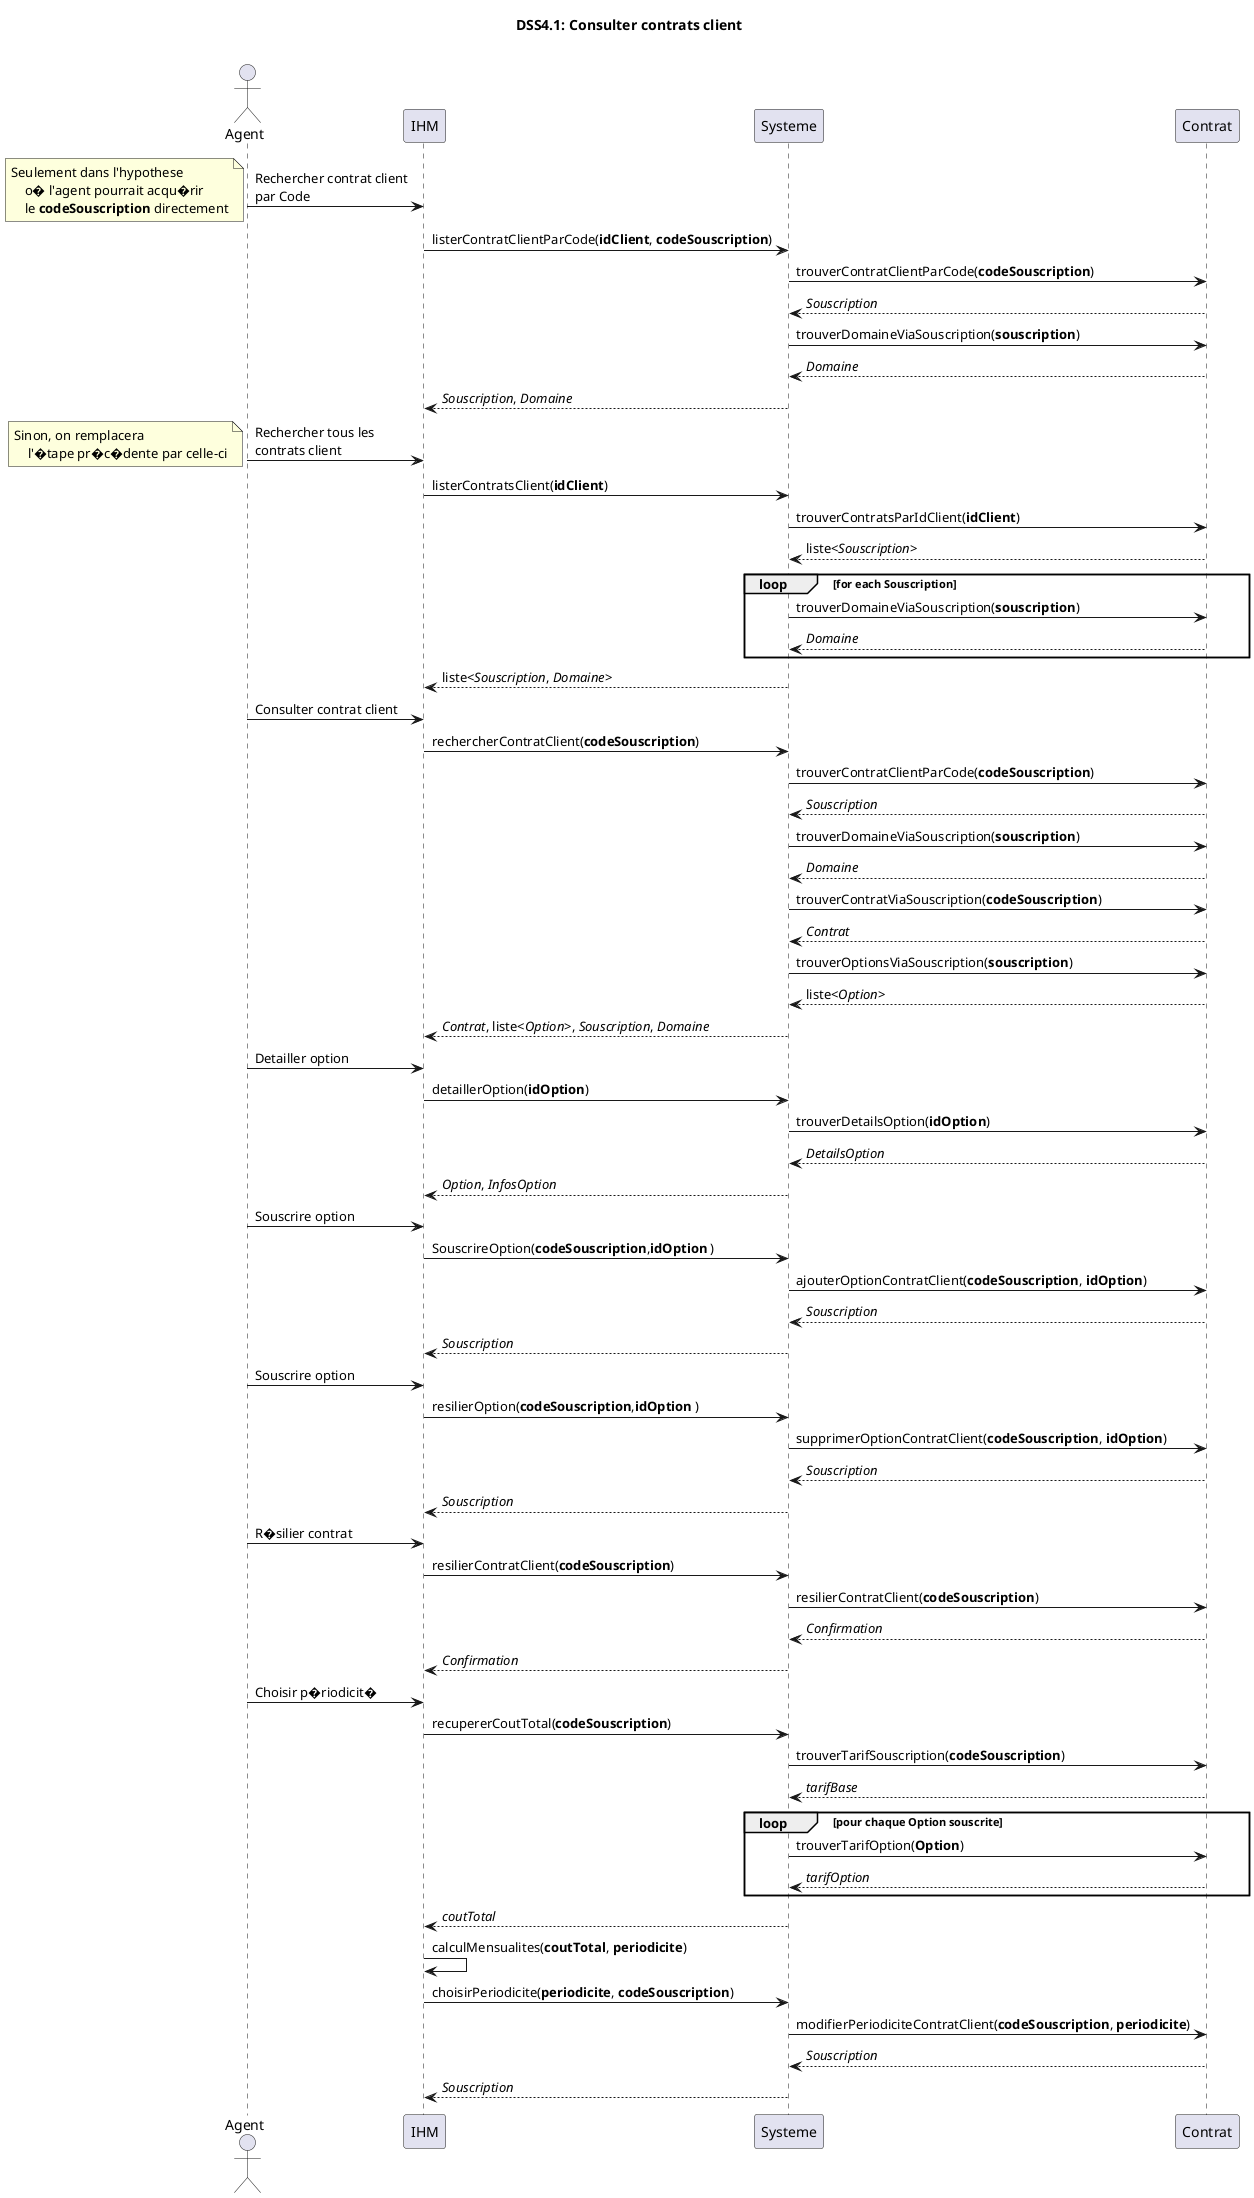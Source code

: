 @startuml
title DSS4.1: Consulter contrats client\n

actor Agent as A
participant IHM
participant Systeme
participant Contrat


A -> IHM : Rechercher contrat client\npar Code
    note left : Seulement dans l'hypothese\n\
    o� l'agent pourrait acqu�rir\n\
    le **codeSouscription** directement
    IHM -> Systeme : listerContratClientParCode(**idClient**, **codeSouscription**)
        Systeme -> Contrat : trouverContratClientParCode(**codeSouscription**)
        Contrat --> Systeme : //Souscription//
        Systeme -> Contrat : trouverDomaineViaSouscription(**souscription**)
        Contrat --> Systeme : //Domaine//
    Systeme --> IHM : //Souscription//, //Domaine//


A -> IHM : Rechercher tous les\ncontrats client
    note left : Sinon, on remplacera\n\
    l'�tape pr�c�dente par celle-ci
    IHM -> Systeme : listerContratsClient(**idClient**)
        Systeme -> Contrat : trouverContratsParIdClient(**idClient**)
        Contrat --> Systeme : liste<//Souscription//>
        loop for each Souscription
            Systeme -> Contrat : trouverDomaineViaSouscription(**souscription**)
            Contrat --> Systeme : //Domaine//
        end
    Systeme --> IHM : liste<//Souscription//, //Domaine//>


A -> IHM : Consulter contrat client
    IHM -> Systeme : rechercherContratClient(**codeSouscription**)
        Systeme -> Contrat : trouverContratClientParCode(**codeSouscription**)
        Contrat --> Systeme : //Souscription//
        Systeme -> Contrat : trouverDomaineViaSouscription(**souscription**)
        Contrat --> Systeme : //Domaine//
        Systeme -> Contrat : trouverContratViaSouscription(**codeSouscription**)
        Contrat --> Systeme : //Contrat//
        Systeme -> Contrat : trouverOptionsViaSouscription(**souscription**)
        Contrat --> Systeme : liste<//Option//>
    Systeme --> IHM : //Contrat//, liste<//Option//>, //Souscription//, //Domaine//

A -> IHM : Detailler option
    IHM -> Systeme : detaillerOption(**idOption**)
        Systeme -> Contrat : trouverDetailsOption(**idOption**)
        Contrat --> Systeme : //DetailsOption//
    Systeme --> IHM : //Option//, //InfosOption//

A -> IHM : Souscrire option
    IHM -> Systeme : SouscrireOption(**codeSouscription**,**idOption** )
        Systeme -> Contrat : ajouterOptionContratClient(**codeSouscription**, **idOption**)
        Contrat --> Systeme : //Souscription//
    Systeme --> IHM : //Souscription//

A -> IHM : Souscrire option
    IHM -> Systeme : resilierOption(**codeSouscription**,**idOption** )
        Systeme -> Contrat : supprimerOptionContratClient(**codeSouscription**, **idOption**)
        Contrat --> Systeme : //Souscription//
    Systeme --> IHM : //Souscription//

A -> IHM : R�silier contrat
    IHM -> Systeme : resilierContratClient(**codeSouscription**)
        Systeme -> Contrat : resilierContratClient(**codeSouscription**)
        Contrat --> Systeme : //Confirmation//
    Systeme --> IHM : //Confirmation//

A -> IHM : Choisir p�riodicit�
    IHM -> Systeme : recupererCoutTotal(**codeSouscription**)
        Systeme -> Contrat : trouverTarifSouscription(**codeSouscription**)
        Contrat --> Systeme : //tarifBase//
        loop pour chaque Option souscrite
            Systeme -> Contrat : trouverTarifOption(**Option**)
            Contrat --> Systeme : //tarifOption//
        end
        Systeme --> IHM : //coutTotal//
    IHM -> IHM : calculMensualites(**coutTotal**, **periodicite**)
    
    IHM -> Systeme : choisirPeriodicite(**periodicite**, **codeSouscription**)
        Systeme -> Contrat : modifierPeriodiciteContratClient(**codeSouscription**, **periodicite**)
        Contrat --> Systeme : //Souscription//
    Systeme --> IHM : //Souscription//
@enduml
